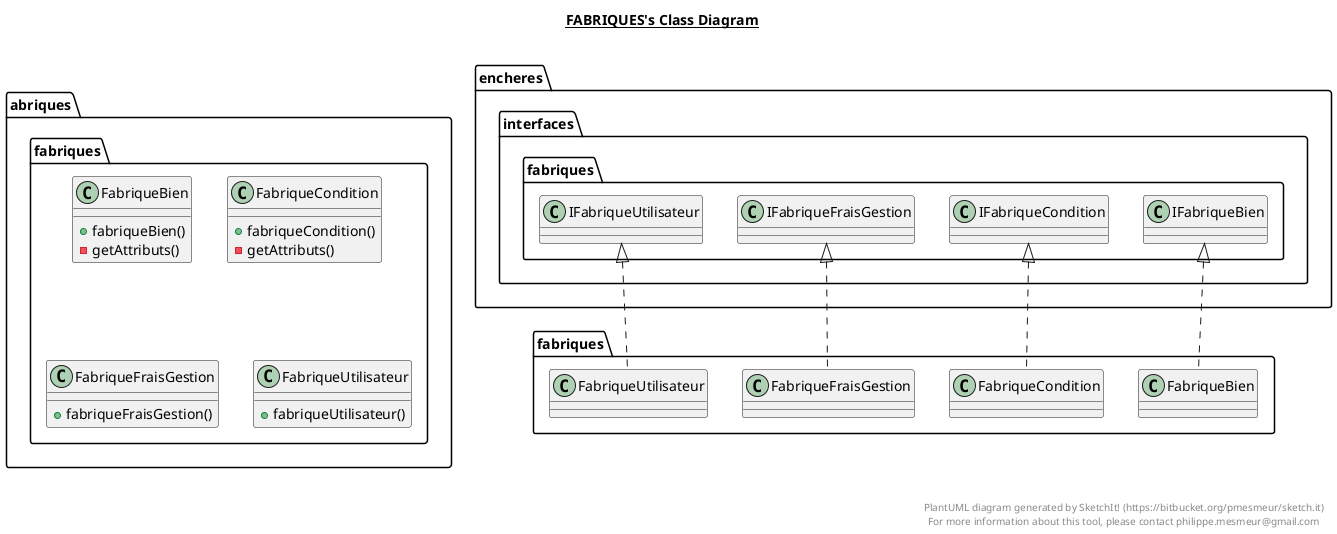 @startuml

title __FABRIQUES's Class Diagram__\n

    namespace abriques {
      class fabriques.FabriqueBien {
          + fabriqueBien()
          - getAttributs()
      }
    }


    namespace abriques {
      class fabriques.FabriqueCondition {
          + fabriqueCondition()
          - getAttributs()
      }
    }

    namespace abriques {
      class fabriques.FabriqueFraisGestion {
          + fabriqueFraisGestion()
      }
    }


    namespace abriques {
      class fabriques.FabriqueUtilisateur {
          + fabriqueUtilisateur()
      }
    }


  fabriques.FabriqueBien .up.|> encheres.interfaces.fabriques.IFabriqueBien
  fabriques.FabriqueCondition .up.|> encheres.interfaces.fabriques.IFabriqueCondition
  fabriques.FabriqueFraisGestion .up.|> encheres.interfaces.fabriques.IFabriqueFraisGestion
  fabriques.FabriqueUtilisateur .up.|> encheres.interfaces.fabriques.IFabriqueUtilisateur


right footer


PlantUML diagram generated by SketchIt! (https://bitbucket.org/pmesmeur/sketch.it)
For more information about this tool, please contact philippe.mesmeur@gmail.com
endfooter

@enduml

